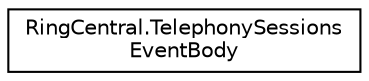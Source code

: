 digraph "Graphical Class Hierarchy"
{
 // LATEX_PDF_SIZE
  edge [fontname="Helvetica",fontsize="10",labelfontname="Helvetica",labelfontsize="10"];
  node [fontname="Helvetica",fontsize="10",shape=record];
  rankdir="LR";
  Node0 [label="RingCentral.TelephonySessions\lEventBody",height=0.2,width=0.4,color="black", fillcolor="white", style="filled",URL="$classRingCentral_1_1TelephonySessionsEventBody.html",tooltip="Notification payload body"];
}
